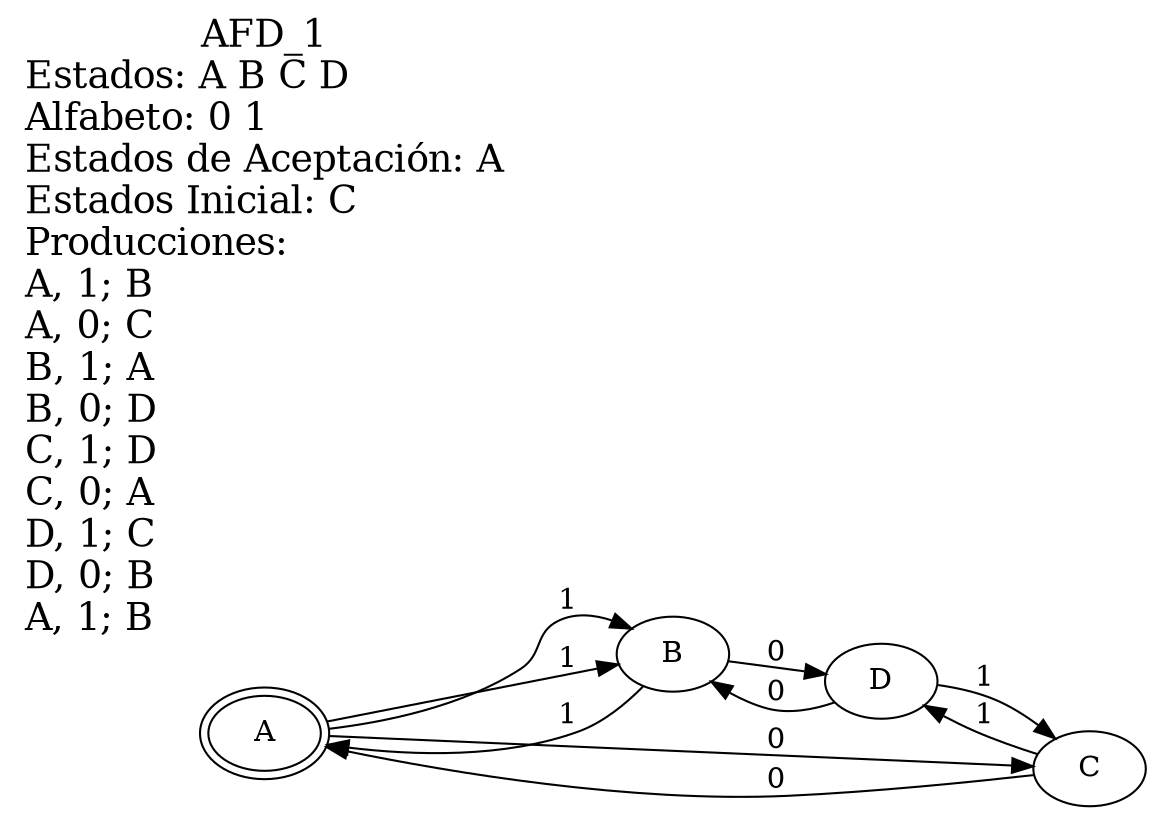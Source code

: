 digraph G {

rankdir=LR;
A;B;C;D;
A [peripheries=2];
A -> B [label="1"];
A -> C [label="0"];
B -> A [label="1"];
B -> D [label="0"];
C -> D [label="1"];
C -> A [label="0"];
D -> C [label="1"];
D -> B [label="0"];
A -> B [label="1"];



node [shape=circle];
fontsize=40
//descripcion
NodeLabel [shape=none fontsize=18 label =
        <
AFD_1<br/>
Estados: A B C D<br align="left"/>
Alfabeto: 0 1<br align="left"/>
Estados de Aceptación: A<br align="left"/>
Estados Inicial: C<br align="left"/>
Producciones:<br align="left"/>
A, 1; B<br align="left"/>
A, 0; C<br align="left"/>
B, 1; A<br align="left"/>
B, 0; D<br align="left"/>
C, 1; D<br align="left"/>
C, 0; A<br align="left"/>
D, 1; C<br align="left"/>
D, 0; B<br align="left"/>
A, 1; B<br align="left"/>
>
];
}
